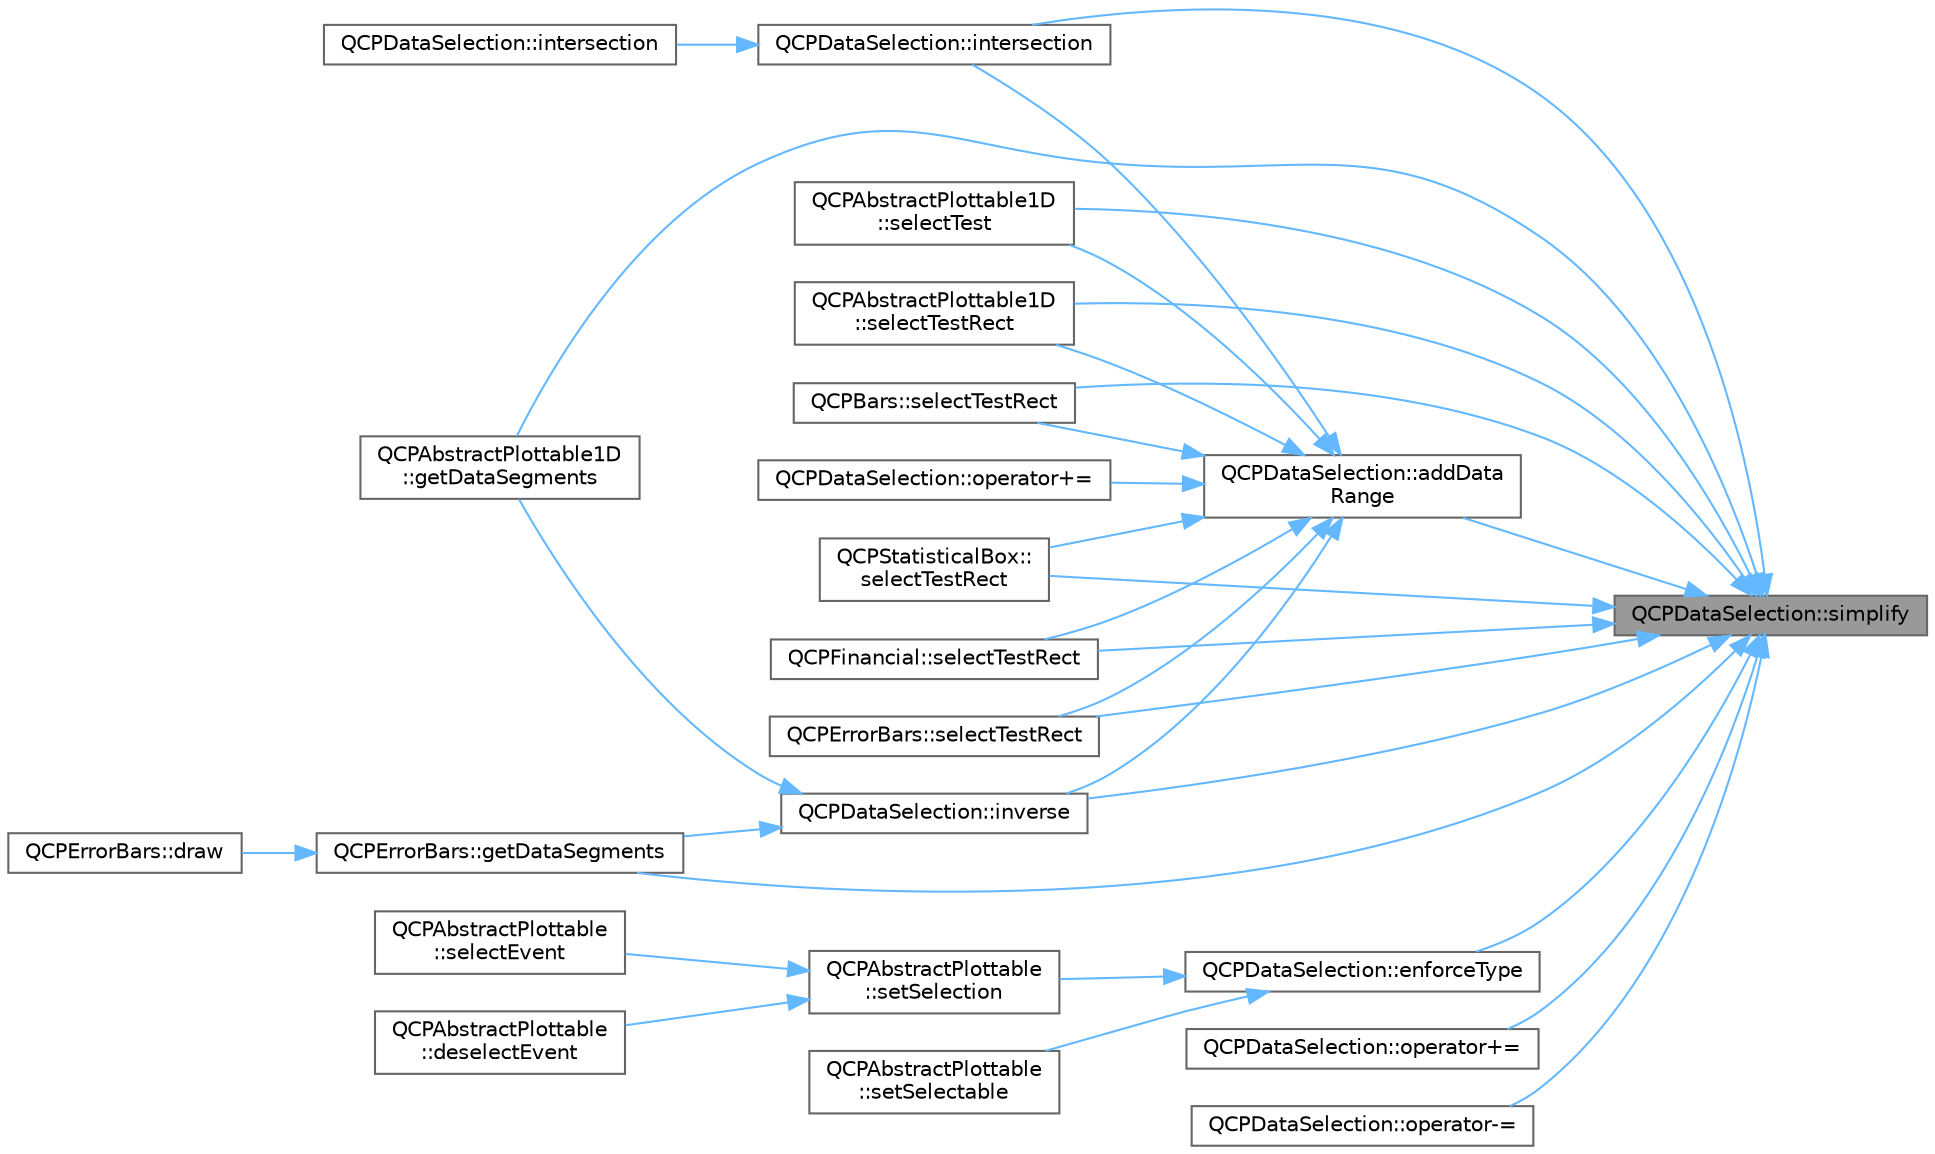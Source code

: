 digraph "QCPDataSelection::simplify"
{
 // LATEX_PDF_SIZE
  bgcolor="transparent";
  edge [fontname=Helvetica,fontsize=10,labelfontname=Helvetica,labelfontsize=10];
  node [fontname=Helvetica,fontsize=10,shape=box,height=0.2,width=0.4];
  rankdir="RL";
  Node1 [label="QCPDataSelection::simplify",height=0.2,width=0.4,color="gray40", fillcolor="grey60", style="filled", fontcolor="black",tooltip=" "];
  Node1 -> Node2 [dir="back",color="steelblue1",style="solid"];
  Node2 [label="QCPDataSelection::addData\lRange",height=0.2,width=0.4,color="grey40", fillcolor="white", style="filled",URL="$class_q_c_p_data_selection.html#a46740c5aa7b80ae9b2abf6985d61b74f",tooltip=" "];
  Node2 -> Node3 [dir="back",color="steelblue1",style="solid"];
  Node3 [label="QCPDataSelection::intersection",height=0.2,width=0.4,color="grey40", fillcolor="white", style="filled",URL="$class_q_c_p_data_selection.html#af5267ced53687561367105ee77b874ab",tooltip=" "];
  Node3 -> Node4 [dir="back",color="steelblue1",style="solid"];
  Node4 [label="QCPDataSelection::intersection",height=0.2,width=0.4,color="grey40", fillcolor="white", style="filled",URL="$class_q_c_p_data_selection.html#af296ec5a948656c1d1ecb7b2970d2a24",tooltip=" "];
  Node2 -> Node5 [dir="back",color="steelblue1",style="solid"];
  Node5 [label="QCPDataSelection::inverse",height=0.2,width=0.4,color="grey40", fillcolor="white", style="filled",URL="$class_q_c_p_data_selection.html#ae8097f4e4ffee7b1b5df27c93eb365db",tooltip=" "];
  Node5 -> Node6 [dir="back",color="steelblue1",style="solid"];
  Node6 [label="QCPAbstractPlottable1D\l::getDataSegments",height=0.2,width=0.4,color="grey40", fillcolor="white", style="filled",URL="$class_q_c_p_abstract_plottable1_d.html#ae890e62ce403c54f575c73b9529f1af8",tooltip=" "];
  Node5 -> Node7 [dir="back",color="steelblue1",style="solid"];
  Node7 [label="QCPErrorBars::getDataSegments",height=0.2,width=0.4,color="grey40", fillcolor="white", style="filled",URL="$class_q_c_p_error_bars.html#a243e0bb2563fc2e9f08efd77e7175abf",tooltip=" "];
  Node7 -> Node8 [dir="back",color="steelblue1",style="solid"];
  Node8 [label="QCPErrorBars::draw",height=0.2,width=0.4,color="grey40", fillcolor="white", style="filled",URL="$class_q_c_p_error_bars.html#a801e85931372abf2a1034bfb2eac5cd2",tooltip=" "];
  Node2 -> Node9 [dir="back",color="steelblue1",style="solid"];
  Node9 [label="QCPDataSelection::operator+=",height=0.2,width=0.4,color="grey40", fillcolor="white", style="filled",URL="$class_q_c_p_data_selection.html#a17058640d4e6f49984a0e7e42043df1b",tooltip=" "];
  Node2 -> Node10 [dir="back",color="steelblue1",style="solid"];
  Node10 [label="QCPAbstractPlottable1D\l::selectTest",height=0.2,width=0.4,color="grey40", fillcolor="white", style="filled",URL="$class_q_c_p_abstract_plottable1_d.html#a4611b43bcb6441b2154eb4f4e0a33db2",tooltip=" "];
  Node2 -> Node11 [dir="back",color="steelblue1",style="solid"];
  Node11 [label="QCPAbstractPlottable1D\l::selectTestRect",height=0.2,width=0.4,color="grey40", fillcolor="white", style="filled",URL="$class_q_c_p_abstract_plottable1_d.html#a22377bf6e57ab7eedbc9e489250c6ded",tooltip=" "];
  Node2 -> Node12 [dir="back",color="steelblue1",style="solid"];
  Node12 [label="QCPBars::selectTestRect",height=0.2,width=0.4,color="grey40", fillcolor="white", style="filled",URL="$class_q_c_p_bars.html#ab03bb6125c3e983b89d694f75ce6b3d5",tooltip=" "];
  Node2 -> Node13 [dir="back",color="steelblue1",style="solid"];
  Node13 [label="QCPStatisticalBox::\lselectTestRect",height=0.2,width=0.4,color="grey40", fillcolor="white", style="filled",URL="$class_q_c_p_statistical_box.html#a42febad6ad5e924a151434cc434b4ffc",tooltip=" "];
  Node2 -> Node14 [dir="back",color="steelblue1",style="solid"];
  Node14 [label="QCPFinancial::selectTestRect",height=0.2,width=0.4,color="grey40", fillcolor="white", style="filled",URL="$class_q_c_p_financial.html#a3c5beb1ab028a1dba845fc9dcffc7cf4",tooltip=" "];
  Node2 -> Node15 [dir="back",color="steelblue1",style="solid"];
  Node15 [label="QCPErrorBars::selectTestRect",height=0.2,width=0.4,color="grey40", fillcolor="white", style="filled",URL="$class_q_c_p_error_bars.html#ad7c727736599dfb173f0952082e1a5b6",tooltip=" "];
  Node1 -> Node16 [dir="back",color="steelblue1",style="solid"];
  Node16 [label="QCPDataSelection::enforceType",height=0.2,width=0.4,color="grey40", fillcolor="white", style="filled",URL="$class_q_c_p_data_selection.html#a17b84d852911531d229f4a76aa239a75",tooltip=" "];
  Node16 -> Node17 [dir="back",color="steelblue1",style="solid"];
  Node17 [label="QCPAbstractPlottable\l::setSelectable",height=0.2,width=0.4,color="grey40", fillcolor="white", style="filled",URL="$class_q_c_p_abstract_plottable.html#ac238d6e910f976f1f30d41c2bca44ac3",tooltip=" "];
  Node16 -> Node18 [dir="back",color="steelblue1",style="solid"];
  Node18 [label="QCPAbstractPlottable\l::setSelection",height=0.2,width=0.4,color="grey40", fillcolor="white", style="filled",URL="$class_q_c_p_abstract_plottable.html#a219bc5403a9d85d3129165ec3f5ae436",tooltip=" "];
  Node18 -> Node19 [dir="back",color="steelblue1",style="solid"];
  Node19 [label="QCPAbstractPlottable\l::deselectEvent",height=0.2,width=0.4,color="grey40", fillcolor="white", style="filled",URL="$class_q_c_p_abstract_plottable.html#a9b104d9da4f38f934363945c313bf82e",tooltip=" "];
  Node18 -> Node20 [dir="back",color="steelblue1",style="solid"];
  Node20 [label="QCPAbstractPlottable\l::selectEvent",height=0.2,width=0.4,color="grey40", fillcolor="white", style="filled",URL="$class_q_c_p_abstract_plottable.html#a2d488568cf16600dd81fa23d7d439829",tooltip=" "];
  Node1 -> Node6 [dir="back",color="steelblue1",style="solid"];
  Node1 -> Node7 [dir="back",color="steelblue1",style="solid"];
  Node1 -> Node3 [dir="back",color="steelblue1",style="solid"];
  Node1 -> Node5 [dir="back",color="steelblue1",style="solid"];
  Node1 -> Node21 [dir="back",color="steelblue1",style="solid"];
  Node21 [label="QCPDataSelection::operator+=",height=0.2,width=0.4,color="grey40", fillcolor="white", style="filled",URL="$class_q_c_p_data_selection.html#a4584d4b0ea5c4f095bd7b70f88eb5d9d",tooltip=" "];
  Node1 -> Node22 [dir="back",color="steelblue1",style="solid"];
  Node22 [label="QCPDataSelection::operator-=",height=0.2,width=0.4,color="grey40", fillcolor="white", style="filled",URL="$class_q_c_p_data_selection.html#a8d18b20d20dde737eefc10967e31cf73",tooltip=" "];
  Node1 -> Node10 [dir="back",color="steelblue1",style="solid"];
  Node1 -> Node11 [dir="back",color="steelblue1",style="solid"];
  Node1 -> Node12 [dir="back",color="steelblue1",style="solid"];
  Node1 -> Node13 [dir="back",color="steelblue1",style="solid"];
  Node1 -> Node14 [dir="back",color="steelblue1",style="solid"];
  Node1 -> Node15 [dir="back",color="steelblue1",style="solid"];
}
